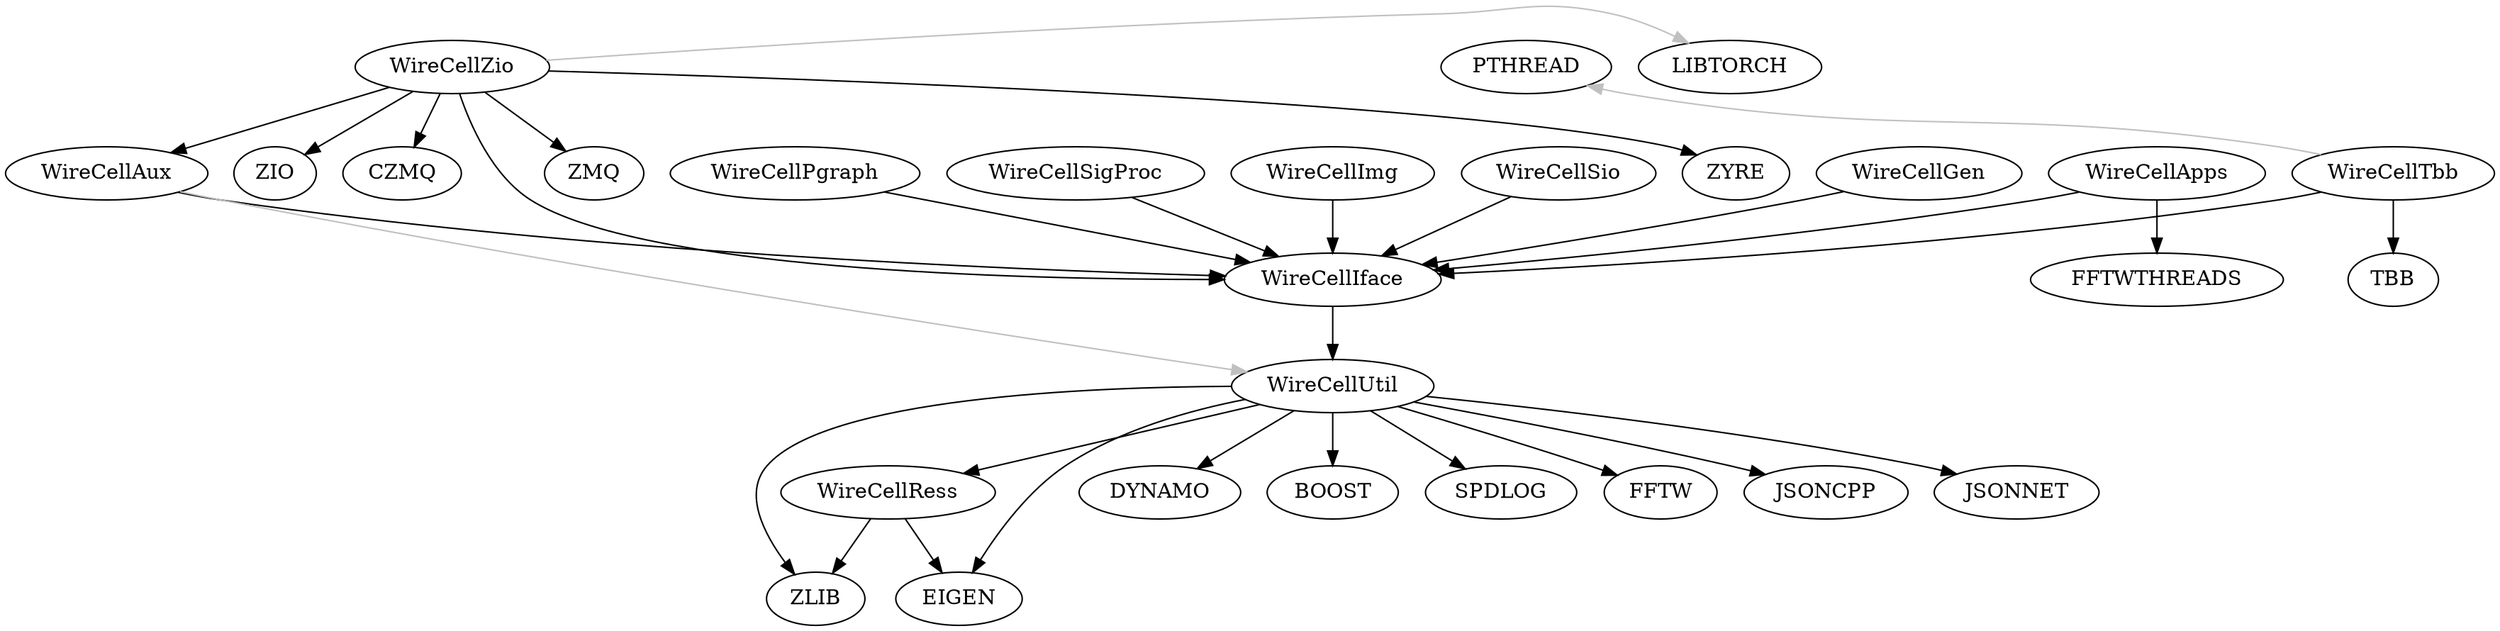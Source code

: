 digraph deps {
	"WireCellPgraph";
	"WireCellApps";
	"WireCellSigProc";
	"WireCellImg";
	"WireCellAux";
	"WireCellTbb";
	"WireCellZio";
	"WireCellSio";
	"WireCellRess";
	"WireCellIface";
	"WireCellGen";
	"WireCellUtil";
	"WireCellApps" -> "FFTWTHREADS"[color="black"];
	"WireCellZio" -> "LIBTORCH"[color="gray",constraint=false];
	"WireCellRess" -> "ZLIB"[color="black"];
	"WireCellUtil" -> "DYNAMO"[color="black"];
	"WireCellAux" -> "WireCellIface"[color="black"];
	"WireCellUtil" -> "BOOST"[color="black"];
	"WireCellUtil" -> "ZLIB"[color="black"];
	"WireCellPgraph" -> "WireCellIface"[color="black"];
	"WireCellAux" -> "WireCellUtil"[color="gray",constraint=false];
	"WireCellZio" -> "WireCellIface"[color="black"];
	"WireCellSigProc" -> "WireCellIface"[color="black"];
	"WireCellTbb" -> "WireCellIface"[color="black"];
	"WireCellGen" -> "WireCellIface"[color="black"];
	"WireCellZio" -> "ZIO"[color="black"];
	"WireCellImg" -> "WireCellIface"[color="black"];
	"WireCellUtil" -> "EIGEN"[color="black"];
	"WireCellZio" -> "CZMQ"[color="black"];
	"WireCellUtil" -> "WireCellRess"[color="black"];
	"WireCellTbb" -> "PTHREAD"[color="gray",constraint=false];
	"WireCellUtil" -> "SPDLOG"[color="black"];
	"WireCellZio" -> "ZMQ"[color="black"];
	"WireCellUtil" -> "FFTW"[color="black"];
	"WireCellSio" -> "WireCellIface"[color="black"];
	"WireCellUtil" -> "JSONCPP"[color="black"];
	"WireCellUtil" -> "JSONNET"[color="black"];
	"WireCellRess" -> "EIGEN"[color="black"];
	"WireCellIface" -> "WireCellUtil"[color="black"];
	"WireCellZio" -> "WireCellAux"[color="black"];
	"WireCellTbb" -> "TBB"[color="black"];
	"WireCellApps" -> "WireCellIface"[color="black"];
	"WireCellZio" -> "ZYRE"[color="black"];
}